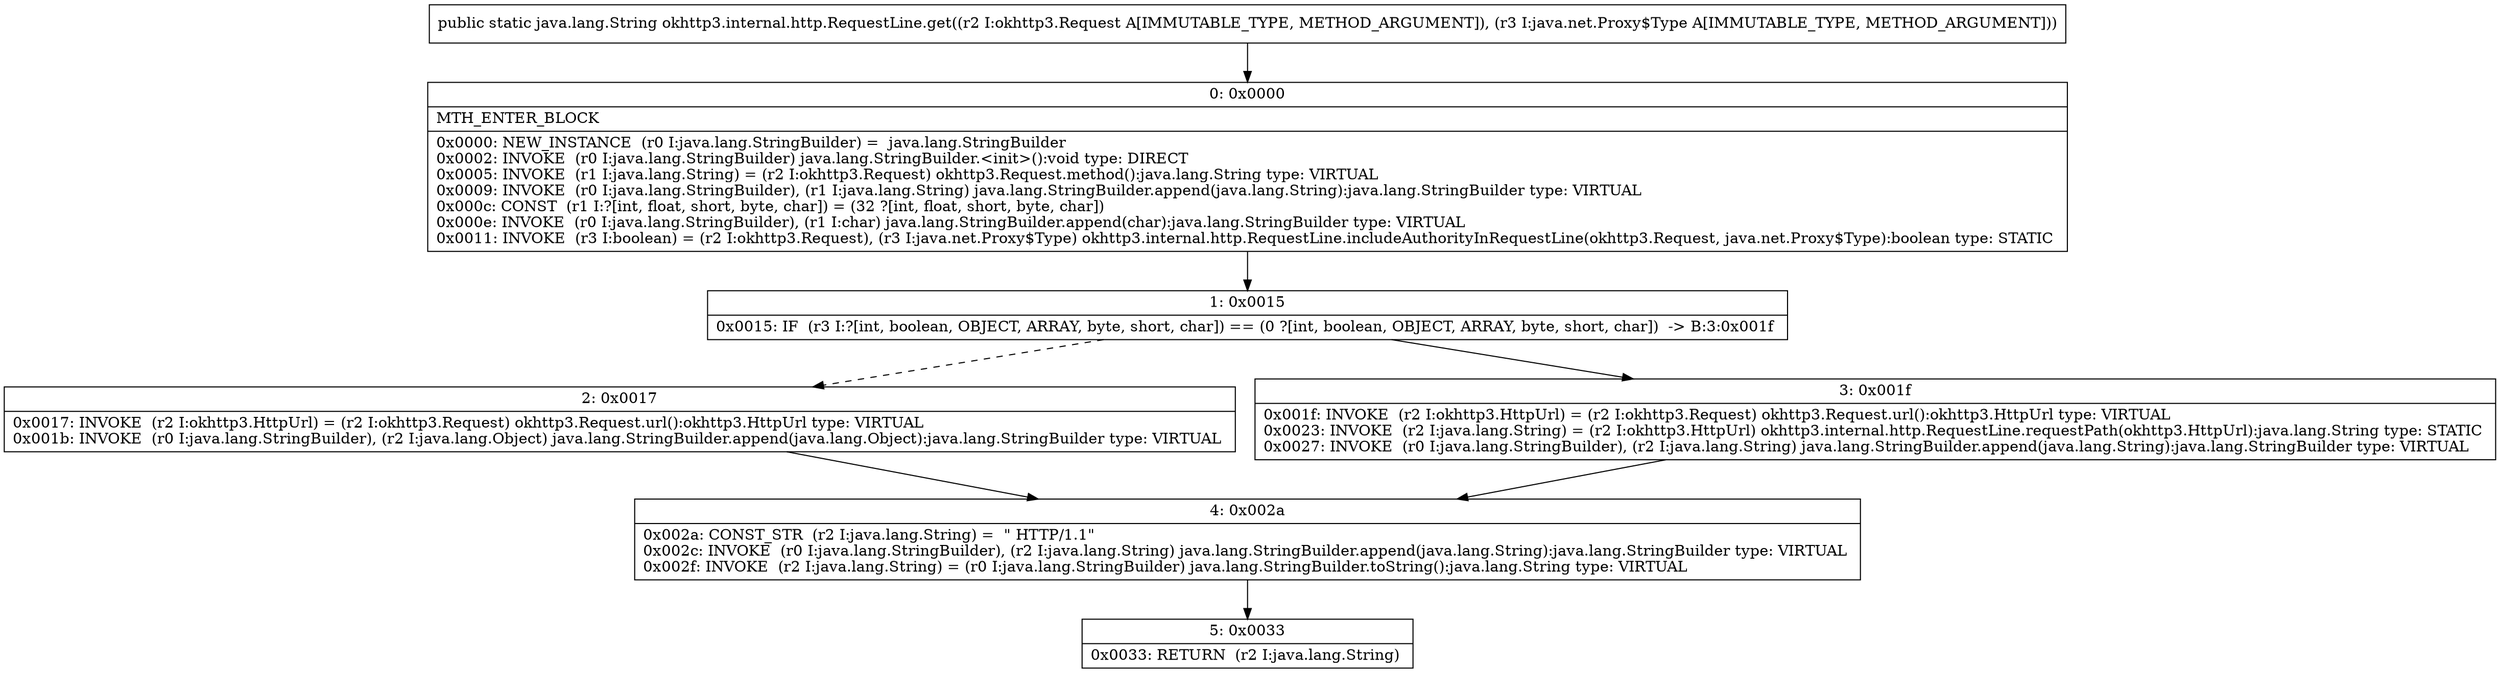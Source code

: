 digraph "CFG forokhttp3.internal.http.RequestLine.get(Lokhttp3\/Request;Ljava\/net\/Proxy$Type;)Ljava\/lang\/String;" {
Node_0 [shape=record,label="{0\:\ 0x0000|MTH_ENTER_BLOCK\l|0x0000: NEW_INSTANCE  (r0 I:java.lang.StringBuilder) =  java.lang.StringBuilder \l0x0002: INVOKE  (r0 I:java.lang.StringBuilder) java.lang.StringBuilder.\<init\>():void type: DIRECT \l0x0005: INVOKE  (r1 I:java.lang.String) = (r2 I:okhttp3.Request) okhttp3.Request.method():java.lang.String type: VIRTUAL \l0x0009: INVOKE  (r0 I:java.lang.StringBuilder), (r1 I:java.lang.String) java.lang.StringBuilder.append(java.lang.String):java.lang.StringBuilder type: VIRTUAL \l0x000c: CONST  (r1 I:?[int, float, short, byte, char]) = (32 ?[int, float, short, byte, char]) \l0x000e: INVOKE  (r0 I:java.lang.StringBuilder), (r1 I:char) java.lang.StringBuilder.append(char):java.lang.StringBuilder type: VIRTUAL \l0x0011: INVOKE  (r3 I:boolean) = (r2 I:okhttp3.Request), (r3 I:java.net.Proxy$Type) okhttp3.internal.http.RequestLine.includeAuthorityInRequestLine(okhttp3.Request, java.net.Proxy$Type):boolean type: STATIC \l}"];
Node_1 [shape=record,label="{1\:\ 0x0015|0x0015: IF  (r3 I:?[int, boolean, OBJECT, ARRAY, byte, short, char]) == (0 ?[int, boolean, OBJECT, ARRAY, byte, short, char])  \-\> B:3:0x001f \l}"];
Node_2 [shape=record,label="{2\:\ 0x0017|0x0017: INVOKE  (r2 I:okhttp3.HttpUrl) = (r2 I:okhttp3.Request) okhttp3.Request.url():okhttp3.HttpUrl type: VIRTUAL \l0x001b: INVOKE  (r0 I:java.lang.StringBuilder), (r2 I:java.lang.Object) java.lang.StringBuilder.append(java.lang.Object):java.lang.StringBuilder type: VIRTUAL \l}"];
Node_3 [shape=record,label="{3\:\ 0x001f|0x001f: INVOKE  (r2 I:okhttp3.HttpUrl) = (r2 I:okhttp3.Request) okhttp3.Request.url():okhttp3.HttpUrl type: VIRTUAL \l0x0023: INVOKE  (r2 I:java.lang.String) = (r2 I:okhttp3.HttpUrl) okhttp3.internal.http.RequestLine.requestPath(okhttp3.HttpUrl):java.lang.String type: STATIC \l0x0027: INVOKE  (r0 I:java.lang.StringBuilder), (r2 I:java.lang.String) java.lang.StringBuilder.append(java.lang.String):java.lang.StringBuilder type: VIRTUAL \l}"];
Node_4 [shape=record,label="{4\:\ 0x002a|0x002a: CONST_STR  (r2 I:java.lang.String) =  \" HTTP\/1.1\" \l0x002c: INVOKE  (r0 I:java.lang.StringBuilder), (r2 I:java.lang.String) java.lang.StringBuilder.append(java.lang.String):java.lang.StringBuilder type: VIRTUAL \l0x002f: INVOKE  (r2 I:java.lang.String) = (r0 I:java.lang.StringBuilder) java.lang.StringBuilder.toString():java.lang.String type: VIRTUAL \l}"];
Node_5 [shape=record,label="{5\:\ 0x0033|0x0033: RETURN  (r2 I:java.lang.String) \l}"];
MethodNode[shape=record,label="{public static java.lang.String okhttp3.internal.http.RequestLine.get((r2 I:okhttp3.Request A[IMMUTABLE_TYPE, METHOD_ARGUMENT]), (r3 I:java.net.Proxy$Type A[IMMUTABLE_TYPE, METHOD_ARGUMENT])) }"];
MethodNode -> Node_0;
Node_0 -> Node_1;
Node_1 -> Node_2[style=dashed];
Node_1 -> Node_3;
Node_2 -> Node_4;
Node_3 -> Node_4;
Node_4 -> Node_5;
}

